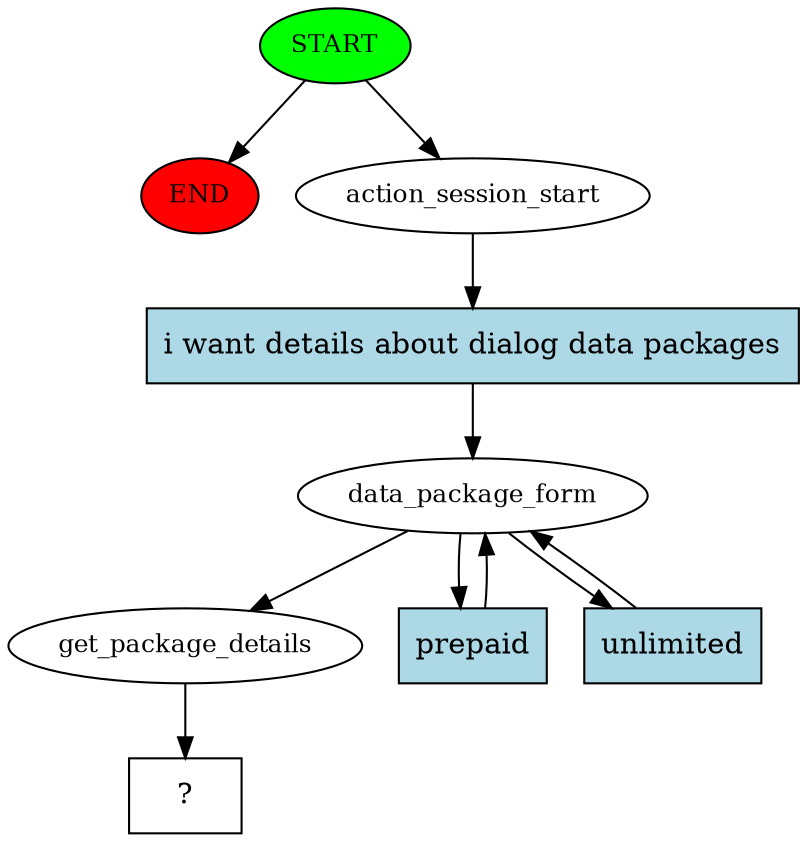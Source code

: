 digraph  {
0 [class="start active", fillcolor=green, fontsize=12, label=START, style=filled];
"-1" [class=end, fillcolor=red, fontsize=12, label=END, style=filled];
1 [class=active, fontsize=12, label=action_session_start];
2 [class=active, fontsize=12, label=data_package_form];
5 [class=active, fontsize=12, label=get_package_details];
6 [class="intent dashed active", label="  ?  ", shape=rect];
7 [class="intent active", fillcolor=lightblue, label="i want details about dialog data packages", shape=rect, style=filled];
8 [class="intent active", fillcolor=lightblue, label=prepaid, shape=rect, style=filled];
9 [class="intent active", fillcolor=lightblue, label=unlimited, shape=rect, style=filled];
0 -> "-1"  [class="", key=NONE, label=""];
0 -> 1  [class=active, key=NONE, label=""];
1 -> 7  [class=active, key=0];
2 -> 5  [class=active, key=NONE, label=""];
2 -> 8  [class=active, key=0];
2 -> 9  [class=active, key=0];
5 -> 6  [class=active, key=NONE, label=""];
7 -> 2  [class=active, key=0];
8 -> 2  [class=active, key=0];
9 -> 2  [class=active, key=0];
}
